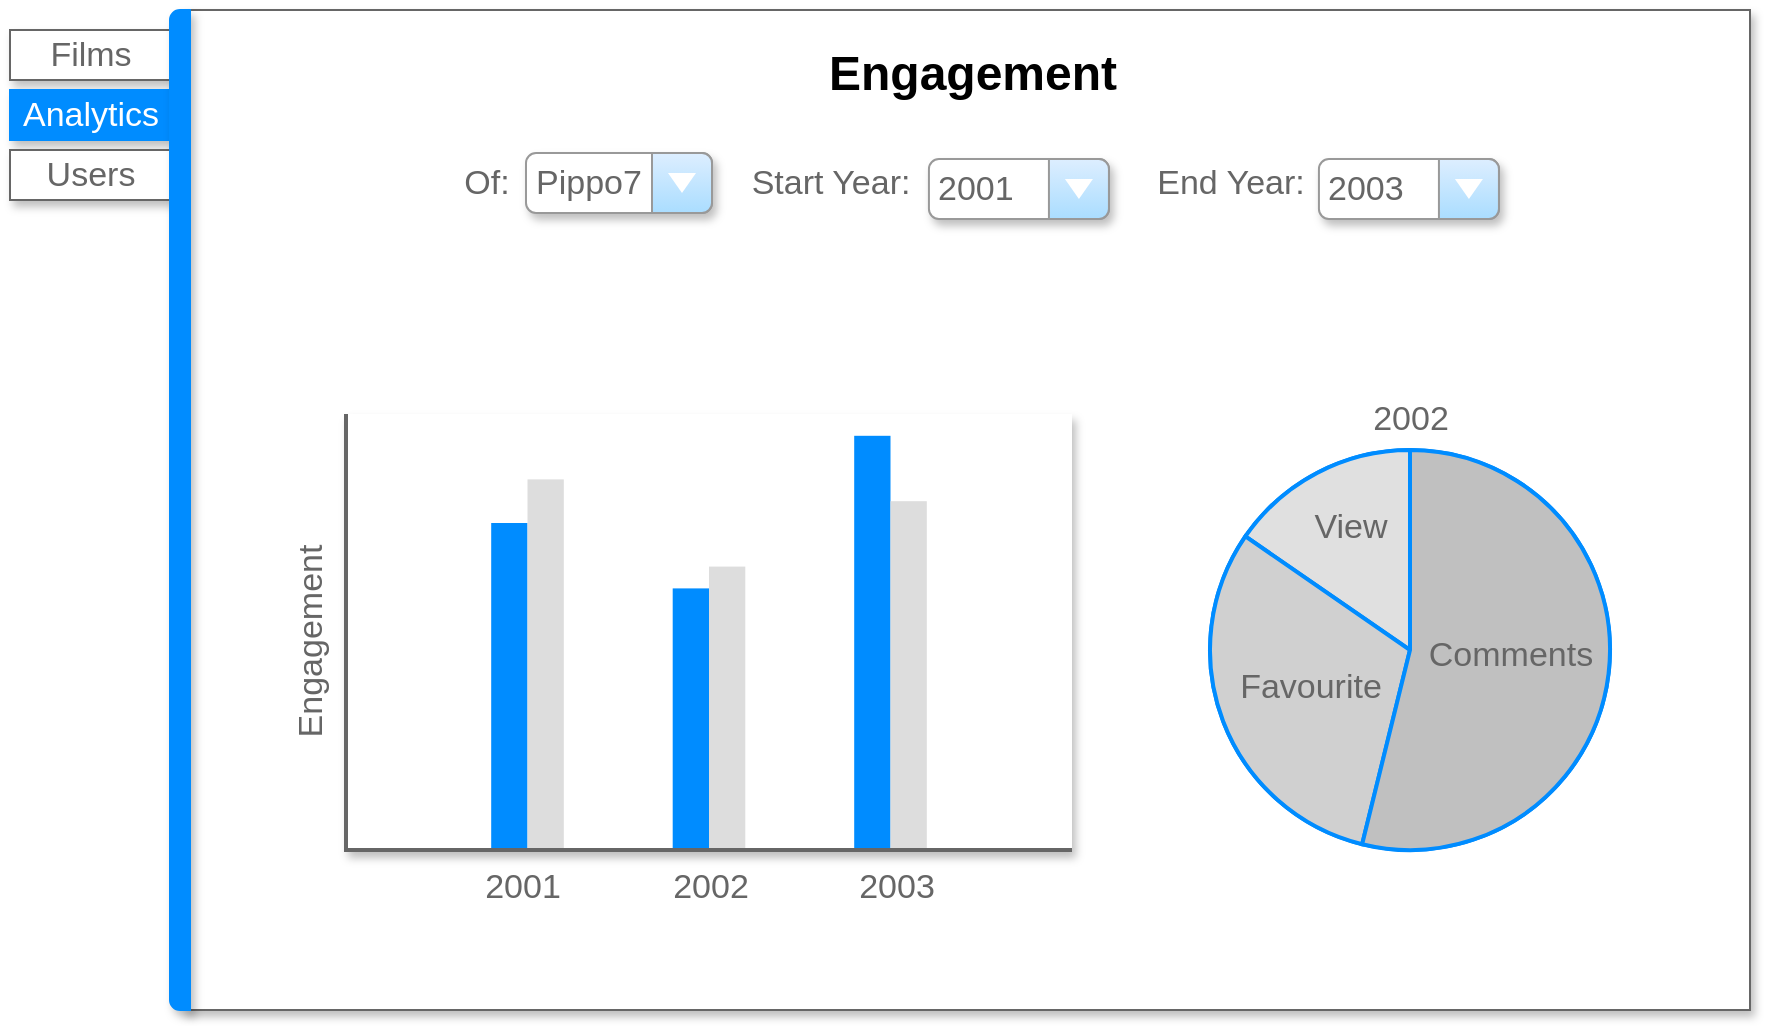 <mxfile version="12.1.0" type="device" pages="1"><diagram id="Bxf1iPgv2D-pFVaHU1Q9" name="Pagina-1"><mxGraphModel dx="2254" dy="2237" grid="1" gridSize="10" guides="1" tooltips="1" connect="1" arrows="1" fold="1" page="1" pageScale="1" pageWidth="827" pageHeight="1169" math="0" shadow="0"><root><mxCell id="0"/><mxCell id="1" parent="0"/><mxCell id="_tUCpksagelYlh4EDoS1-2" value="" style="strokeWidth=1;shadow=1;dashed=0;align=center;html=1;shape=mxgraph.mockup.containers.marginRect2;rectMarginLeft=67;strokeColor=#666666;fillColor=#ffffff;gradientColor=none;" parent="1" vertex="1"><mxGeometry x="-560" y="-72" width="850" height="500" as="geometry"/></mxCell><mxCell id="_tUCpksagelYlh4EDoS1-3" value="Films" style="strokeColor=inherit;fillColor=inherit;gradientColor=inherit;strokeWidth=1;shadow=1;dashed=0;align=center;html=1;shape=mxgraph.mockup.containers.rrect;rSize=0;fontSize=17;fontColor=#666666;" parent="_tUCpksagelYlh4EDoS1-2" vertex="1"><mxGeometry width="80" height="25" relative="1" as="geometry"><mxPoint x="-20" y="10" as="offset"/></mxGeometry></mxCell><mxCell id="_tUCpksagelYlh4EDoS1-4" value="Analytics" style="strokeWidth=1;shadow=1;dashed=0;align=center;html=1;shape=mxgraph.mockup.containers.rrect;rSize=0;fontSize=17;fontColor=#ffffff;strokeColor=#008cff;fillColor=#008cff;" parent="_tUCpksagelYlh4EDoS1-2" vertex="1"><mxGeometry width="80" height="25" relative="1" as="geometry"><mxPoint x="-20" y="40" as="offset"/></mxGeometry></mxCell><mxCell id="_tUCpksagelYlh4EDoS1-5" value="Users" style="strokeColor=inherit;fillColor=inherit;gradientColor=inherit;strokeWidth=1;shadow=1;dashed=0;align=center;html=1;shape=mxgraph.mockup.containers.rrect;rSize=0;fontSize=17;fontColor=#666666;" parent="_tUCpksagelYlh4EDoS1-2" vertex="1"><mxGeometry width="80" height="25" relative="1" as="geometry"><mxPoint x="-20" y="70" as="offset"/></mxGeometry></mxCell><mxCell id="_tUCpksagelYlh4EDoS1-6" value="" style="strokeWidth=1;shadow=1;dashed=0;align=center;html=1;shape=mxgraph.mockup.containers.leftButton;rSize=5;strokeColor=#008cff;fillColor=#008cff;resizeHeight=1;movable=0;deletable=0;" parent="_tUCpksagelYlh4EDoS1-2" vertex="1"><mxGeometry width="10" height="500.0" relative="1" as="geometry"><mxPoint x="60" as="offset"/></mxGeometry></mxCell><mxCell id="KY0aRFei3Go0T-moknnc-58" value="&lt;span style=&quot;color: rgb(102 , 102 , 102) ; font-size: 17px&quot;&gt;End Year:&lt;/span&gt;" style="text;html=1;resizable=0;points=[];autosize=1;align=center;verticalAlign=top;spacingTop=-4;shadow=0;glass=0;" parent="_tUCpksagelYlh4EDoS1-2" vertex="1"><mxGeometry x="544.537" y="74.118" width="90" height="20" as="geometry"/></mxCell><mxCell id="KY0aRFei3Go0T-moknnc-112" value="Engagement" style="text;strokeColor=none;fillColor=none;html=1;fontSize=24;fontStyle=1;verticalAlign=middle;align=center;labelBackgroundColor=none;shadow=0;" parent="_tUCpksagelYlh4EDoS1-2" vertex="1"><mxGeometry x="410.963" y="12" width="100" height="40" as="geometry"/></mxCell><mxCell id="KY0aRFei3Go0T-moknnc-113" value="Pippo7" style="strokeWidth=1;shadow=1;dashed=0;align=center;html=1;shape=mxgraph.mockup.forms.comboBox;strokeColor=#999999;fillColor=#ddeeff;align=left;fillColor2=#aaddff;mainText=;fontColor=#666666;fontSize=17;spacingLeft=3;labelBackgroundColor=none;" parent="_tUCpksagelYlh4EDoS1-2" vertex="1"><mxGeometry x="238" y="71.5" width="93" height="30" as="geometry"/></mxCell><mxCell id="KY0aRFei3Go0T-moknnc-114" value="&lt;span style=&quot;color: rgb(102 , 102 , 102) ; font-size: 17px&quot;&gt;Of:&lt;/span&gt;" style="text;html=1;resizable=0;points=[];autosize=1;align=center;verticalAlign=top;spacingTop=-4;shadow=1;" parent="_tUCpksagelYlh4EDoS1-2" vertex="1"><mxGeometry x="197.5" y="74.118" width="40" height="20" as="geometry"/></mxCell><mxCell id="KY0aRFei3Go0T-moknnc-115" value="&lt;span style=&quot;color: rgb(102 , 102 , 102) ; font-size: 17px&quot;&gt;Start Year:&lt;/span&gt;" style="text;html=1;resizable=0;points=[];autosize=1;align=center;verticalAlign=top;spacingTop=-4;shadow=1;" parent="_tUCpksagelYlh4EDoS1-2" vertex="1"><mxGeometry x="339.5" y="74.118" width="100" height="20" as="geometry"/></mxCell><mxCell id="_tUCpksagelYlh4EDoS1-7" value="" style="verticalLabelPosition=bottom;shadow=1;dashed=0;align=center;html=1;verticalAlign=top;strokeWidth=1;shape=mxgraph.mockup.graphics.columnChart;fillColor=#ffffff;strokeColor=none;strokeColor2=none;strokeColor3=#666666;fillColor2=#008cff;fillColor3=#dddddd;" parent="_tUCpksagelYlh4EDoS1-2" vertex="1"><mxGeometry x="148" y="202" width="363" height="218" as="geometry"/></mxCell><mxCell id="_tUCpksagelYlh4EDoS1-14" value="&lt;span style=&quot;color: rgb(102 , 102 , 102) ; font-size: 17px&quot;&gt;2002&lt;/span&gt;" style="text;html=1;resizable=0;points=[];autosize=1;align=center;verticalAlign=top;spacingTop=-4;shadow=1;" parent="_tUCpksagelYlh4EDoS1-2" vertex="1"><mxGeometry x="304.556" y="426.118" width="50" height="20" as="geometry"/></mxCell><mxCell id="_tUCpksagelYlh4EDoS1-15" value="&lt;span style=&quot;color: rgb(102 , 102 , 102) ; font-size: 17px&quot;&gt;2003&lt;/span&gt;" style="text;html=1;resizable=0;points=[];autosize=1;align=center;verticalAlign=top;spacingTop=-4;shadow=1;" parent="_tUCpksagelYlh4EDoS1-2" vertex="1"><mxGeometry x="398.111" y="426.118" width="50" height="20" as="geometry"/></mxCell><mxCell id="_tUCpksagelYlh4EDoS1-16" value="&lt;span style=&quot;color: rgb(102 , 102 , 102) ; font-size: 17px&quot;&gt;2001&lt;/span&gt;" style="text;html=1;resizable=0;points=[];autosize=1;align=center;verticalAlign=top;spacingTop=-4;shadow=1;" parent="_tUCpksagelYlh4EDoS1-2" vertex="1"><mxGeometry x="211.037" y="426.118" width="50" height="20" as="geometry"/></mxCell><mxCell id="_tUCpksagelYlh4EDoS1-27" value="&lt;font color=&quot;#666666&quot;&gt;&lt;span style=&quot;font-size: 17px&quot;&gt;Engagement&lt;/span&gt;&lt;/font&gt;" style="text;html=1;resizable=0;points=[];autosize=1;align=center;verticalAlign=top;spacingTop=-4;labelBackgroundColor=none;labelBorderColor=none;horizontal=0;shadow=1;" parent="_tUCpksagelYlh4EDoS1-2" vertex="1"><mxGeometry x="118" y="266" width="30" height="100" as="geometry"/></mxCell><mxCell id="Mw3bNbEzqg_fB-0zg9oS-2" value="2003" style="strokeWidth=1;shadow=1;dashed=0;align=center;html=1;shape=mxgraph.mockup.forms.comboBox;strokeColor=#999999;fillColor=#ddeeff;align=left;fillColor2=#aaddff;mainText=;fontColor=#666666;fontSize=17;spacingLeft=3;labelBackgroundColor=none;" vertex="1" parent="_tUCpksagelYlh4EDoS1-2"><mxGeometry x="634.463" y="74.5" width="90" height="30" as="geometry"/></mxCell><mxCell id="Mw3bNbEzqg_fB-0zg9oS-3" value="" style="verticalLabelPosition=bottom;shadow=0;dashed=0;align=center;html=1;verticalAlign=top;strokeWidth=1;shape=mxgraph.mockup.graphics.pieChart;strokeColor=#008cff;parts=10,20,35;partColors=#e0e0e0,#d0d0d0,#c0c0c0,#b0b0b0,#a0a0a0;strokeWidth=2;" vertex="1" parent="_tUCpksagelYlh4EDoS1-2"><mxGeometry x="580" y="220" width="200" height="200" as="geometry"/></mxCell><mxCell id="Mw3bNbEzqg_fB-0zg9oS-4" value="&lt;span style=&quot;color: rgb(102 , 102 , 102) ; font-size: 17px&quot;&gt;2002&lt;/span&gt;" style="text;html=1;resizable=0;points=[];autosize=1;align=center;verticalAlign=top;spacingTop=-4;shadow=1;" vertex="1" parent="_tUCpksagelYlh4EDoS1-2"><mxGeometry x="655.056" y="192.118" width="50" height="20" as="geometry"/></mxCell><mxCell id="Mw3bNbEzqg_fB-0zg9oS-23" value="&lt;span style=&quot;color: rgb(102 , 102 , 102) ; font-size: 17px&quot;&gt;Comments&lt;/span&gt;" style="text;html=1;resizable=0;points=[];autosize=1;align=center;verticalAlign=top;spacingTop=-4;shadow=1;" vertex="1" parent="_tUCpksagelYlh4EDoS1-2"><mxGeometry x="680.056" y="310.118" width="100" height="20" as="geometry"/></mxCell><mxCell id="Mw3bNbEzqg_fB-0zg9oS-24" value="&lt;font color=&quot;#666666&quot;&gt;&lt;span style=&quot;font-size: 17px&quot;&gt;View&lt;/span&gt;&lt;/font&gt;" style="text;html=1;resizable=0;points=[];autosize=1;align=center;verticalAlign=top;spacingTop=-4;shadow=1;" vertex="1" parent="_tUCpksagelYlh4EDoS1-2"><mxGeometry x="624.556" y="246.118" width="50" height="20" as="geometry"/></mxCell><mxCell id="Mw3bNbEzqg_fB-0zg9oS-25" value="&lt;span style=&quot;color: rgb(102 , 102 , 102) ; font-size: 17px&quot;&gt;Favourite&lt;/span&gt;" style="text;html=1;resizable=0;points=[];autosize=1;align=center;verticalAlign=top;spacingTop=-4;shadow=1;" vertex="1" parent="_tUCpksagelYlh4EDoS1-2"><mxGeometry x="584.556" y="326.118" width="90" height="20" as="geometry"/></mxCell><mxCell id="Mw3bNbEzqg_fB-0zg9oS-1" value="2001" style="strokeWidth=1;shadow=1;dashed=0;align=center;html=1;shape=mxgraph.mockup.forms.comboBox;strokeColor=#999999;fillColor=#ddeeff;align=left;fillColor2=#aaddff;mainText=;fontColor=#666666;fontSize=17;spacingLeft=3;labelBackgroundColor=none;" vertex="1" parent="1"><mxGeometry x="-120.537" y="2.5" width="90" height="30" as="geometry"/></mxCell></root></mxGraphModel></diagram></mxfile>